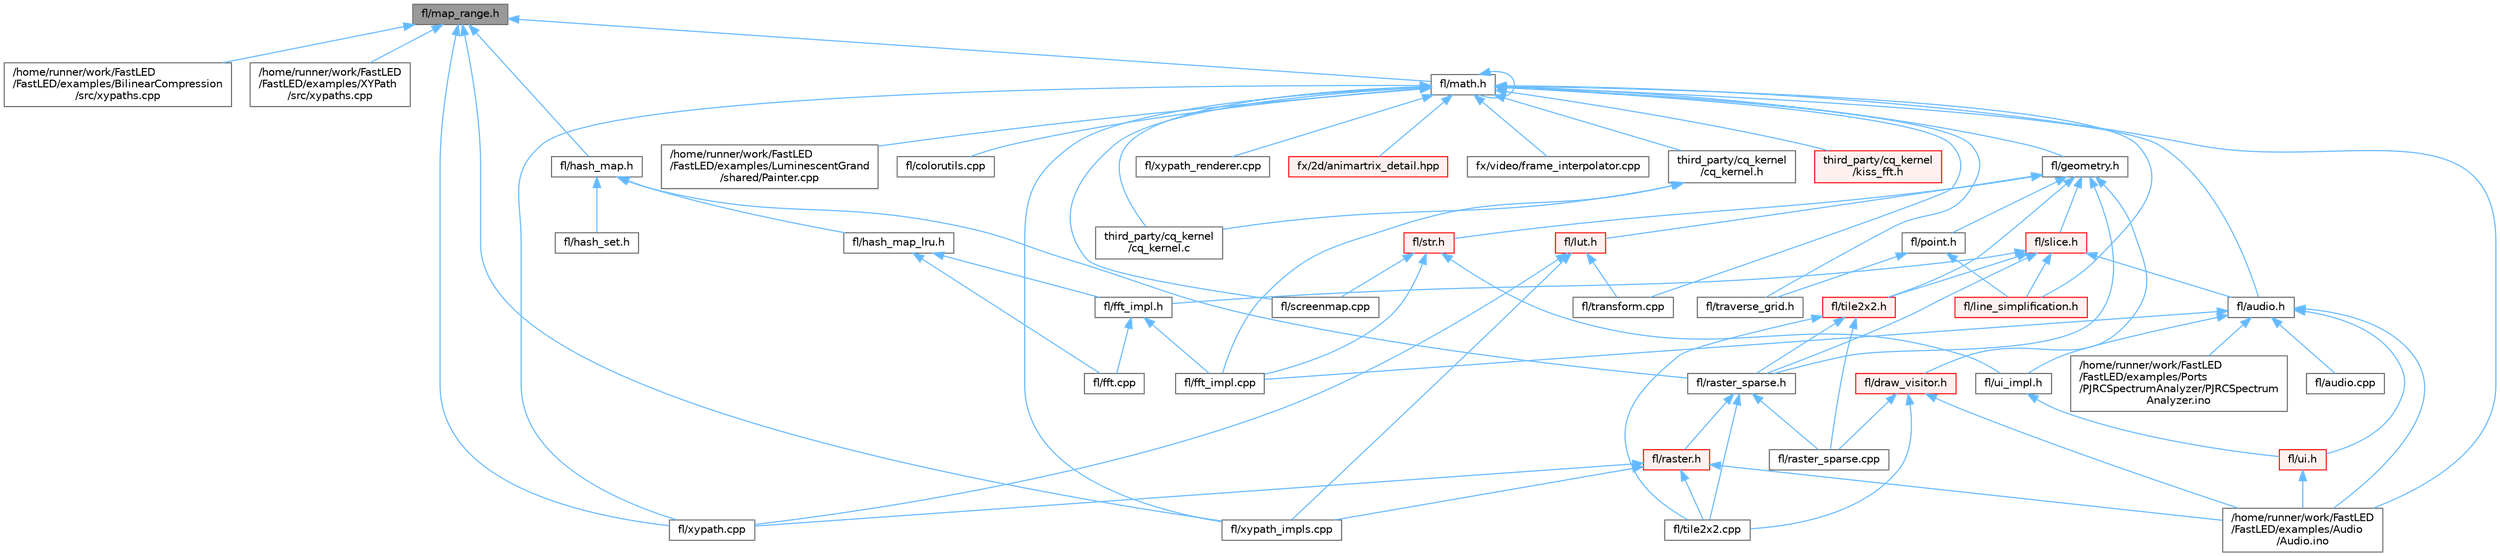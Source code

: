 digraph "fl/map_range.h"
{
 // INTERACTIVE_SVG=YES
 // LATEX_PDF_SIZE
  bgcolor="transparent";
  edge [fontname=Helvetica,fontsize=10,labelfontname=Helvetica,labelfontsize=10];
  node [fontname=Helvetica,fontsize=10,shape=box,height=0.2,width=0.4];
  Node1 [id="Node000001",label="fl/map_range.h",height=0.2,width=0.4,color="gray40", fillcolor="grey60", style="filled", fontcolor="black",tooltip=" "];
  Node1 -> Node2 [id="edge1_Node000001_Node000002",dir="back",color="steelblue1",style="solid",tooltip=" "];
  Node2 [id="Node000002",label="/home/runner/work/FastLED\l/FastLED/examples/BilinearCompression\l/src/xypaths.cpp",height=0.2,width=0.4,color="grey40", fillcolor="white", style="filled",URL="$d4/dda/_bilinear_compression_2src_2xypaths_8cpp.html",tooltip=" "];
  Node1 -> Node3 [id="edge2_Node000001_Node000003",dir="back",color="steelblue1",style="solid",tooltip=" "];
  Node3 [id="Node000003",label="/home/runner/work/FastLED\l/FastLED/examples/XYPath\l/src/xypaths.cpp",height=0.2,width=0.4,color="grey40", fillcolor="white", style="filled",URL="$d8/d55/_x_y_path_2src_2xypaths_8cpp.html",tooltip=" "];
  Node1 -> Node4 [id="edge3_Node000001_Node000004",dir="back",color="steelblue1",style="solid",tooltip=" "];
  Node4 [id="Node000004",label="fl/hash_map.h",height=0.2,width=0.4,color="grey40", fillcolor="white", style="filled",URL="$d6/d13/hash__map_8h.html",tooltip=" "];
  Node4 -> Node5 [id="edge4_Node000004_Node000005",dir="back",color="steelblue1",style="solid",tooltip=" "];
  Node5 [id="Node000005",label="fl/hash_map_lru.h",height=0.2,width=0.4,color="grey40", fillcolor="white", style="filled",URL="$dd/d0c/hash__map__lru_8h.html",tooltip=" "];
  Node5 -> Node6 [id="edge5_Node000005_Node000006",dir="back",color="steelblue1",style="solid",tooltip=" "];
  Node6 [id="Node000006",label="fl/fft.cpp",height=0.2,width=0.4,color="grey40", fillcolor="white", style="filled",URL="$db/d03/fft_8cpp.html",tooltip=" "];
  Node5 -> Node7 [id="edge6_Node000005_Node000007",dir="back",color="steelblue1",style="solid",tooltip=" "];
  Node7 [id="Node000007",label="fl/fft_impl.h",height=0.2,width=0.4,color="grey40", fillcolor="white", style="filled",URL="$df/d73/fft__impl_8h.html",tooltip=" "];
  Node7 -> Node6 [id="edge7_Node000007_Node000006",dir="back",color="steelblue1",style="solid",tooltip=" "];
  Node7 -> Node8 [id="edge8_Node000007_Node000008",dir="back",color="steelblue1",style="solid",tooltip=" "];
  Node8 [id="Node000008",label="fl/fft_impl.cpp",height=0.2,width=0.4,color="grey40", fillcolor="white", style="filled",URL="$d1/dff/fft__impl_8cpp.html",tooltip=" "];
  Node4 -> Node9 [id="edge9_Node000004_Node000009",dir="back",color="steelblue1",style="solid",tooltip=" "];
  Node9 [id="Node000009",label="fl/hash_set.h",height=0.2,width=0.4,color="grey40", fillcolor="white", style="filled",URL="$dc/de3/hash__set_8h.html",tooltip=" "];
  Node4 -> Node10 [id="edge10_Node000004_Node000010",dir="back",color="steelblue1",style="solid",tooltip=" "];
  Node10 [id="Node000010",label="fl/raster_sparse.h",height=0.2,width=0.4,color="grey40", fillcolor="white", style="filled",URL="$d4/df9/raster__sparse_8h.html",tooltip=" "];
  Node10 -> Node11 [id="edge11_Node000010_Node000011",dir="back",color="steelblue1",style="solid",tooltip=" "];
  Node11 [id="Node000011",label="fl/raster.h",height=0.2,width=0.4,color="red", fillcolor="#FFF0F0", style="filled",URL="$d1/d1e/raster_8h.html",tooltip=" "];
  Node11 -> Node12 [id="edge12_Node000011_Node000012",dir="back",color="steelblue1",style="solid",tooltip=" "];
  Node12 [id="Node000012",label="/home/runner/work/FastLED\l/FastLED/examples/Audio\l/Audio.ino",height=0.2,width=0.4,color="grey40", fillcolor="white", style="filled",URL="$dc/d5d/_audio_8ino.html",tooltip=" "];
  Node11 -> Node22 [id="edge13_Node000011_Node000022",dir="back",color="steelblue1",style="solid",tooltip=" "];
  Node22 [id="Node000022",label="fl/tile2x2.cpp",height=0.2,width=0.4,color="grey40", fillcolor="white", style="filled",URL="$db/d15/tile2x2_8cpp.html",tooltip=" "];
  Node11 -> Node23 [id="edge14_Node000011_Node000023",dir="back",color="steelblue1",style="solid",tooltip=" "];
  Node23 [id="Node000023",label="fl/xypath.cpp",height=0.2,width=0.4,color="grey40", fillcolor="white", style="filled",URL="$d4/d78/xypath_8cpp.html",tooltip=" "];
  Node11 -> Node24 [id="edge15_Node000011_Node000024",dir="back",color="steelblue1",style="solid",tooltip=" "];
  Node24 [id="Node000024",label="fl/xypath_impls.cpp",height=0.2,width=0.4,color="grey40", fillcolor="white", style="filled",URL="$d4/db1/xypath__impls_8cpp.html",tooltip=" "];
  Node10 -> Node25 [id="edge16_Node000010_Node000025",dir="back",color="steelblue1",style="solid",tooltip=" "];
  Node25 [id="Node000025",label="fl/raster_sparse.cpp",height=0.2,width=0.4,color="grey40", fillcolor="white", style="filled",URL="$d7/d58/raster__sparse_8cpp.html",tooltip=" "];
  Node10 -> Node22 [id="edge17_Node000010_Node000022",dir="back",color="steelblue1",style="solid",tooltip=" "];
  Node1 -> Node26 [id="edge18_Node000001_Node000026",dir="back",color="steelblue1",style="solid",tooltip=" "];
  Node26 [id="Node000026",label="fl/math.h",height=0.2,width=0.4,color="grey40", fillcolor="white", style="filled",URL="$df/db1/math_8h.html",tooltip=" "];
  Node26 -> Node12 [id="edge19_Node000026_Node000012",dir="back",color="steelblue1",style="solid",tooltip=" "];
  Node26 -> Node27 [id="edge20_Node000026_Node000027",dir="back",color="steelblue1",style="solid",tooltip=" "];
  Node27 [id="Node000027",label="/home/runner/work/FastLED\l/FastLED/examples/LuminescentGrand\l/shared/Painter.cpp",height=0.2,width=0.4,color="grey40", fillcolor="white", style="filled",URL="$db/d33/_painter_8cpp.html",tooltip=" "];
  Node26 -> Node28 [id="edge21_Node000026_Node000028",dir="back",color="steelblue1",style="solid",tooltip=" "];
  Node28 [id="Node000028",label="fl/audio.h",height=0.2,width=0.4,color="grey40", fillcolor="white", style="filled",URL="$da/d09/audio_8h.html",tooltip=" "];
  Node28 -> Node12 [id="edge22_Node000028_Node000012",dir="back",color="steelblue1",style="solid",tooltip=" "];
  Node28 -> Node29 [id="edge23_Node000028_Node000029",dir="back",color="steelblue1",style="solid",tooltip=" "];
  Node29 [id="Node000029",label="/home/runner/work/FastLED\l/FastLED/examples/Ports\l/PJRCSpectrumAnalyzer/PJRCSpectrum\lAnalyzer.ino",height=0.2,width=0.4,color="grey40", fillcolor="white", style="filled",URL="$d7/dfa/_p_j_r_c_spectrum_analyzer_8ino.html",tooltip="Creates an impressive LED light show to music input on the Teensy."];
  Node28 -> Node30 [id="edge24_Node000028_Node000030",dir="back",color="steelblue1",style="solid",tooltip=" "];
  Node30 [id="Node000030",label="fl/audio.cpp",height=0.2,width=0.4,color="grey40", fillcolor="white", style="filled",URL="$d1/ddc/audio_8cpp.html",tooltip=" "];
  Node28 -> Node8 [id="edge25_Node000028_Node000008",dir="back",color="steelblue1",style="solid",tooltip=" "];
  Node28 -> Node31 [id="edge26_Node000028_Node000031",dir="back",color="steelblue1",style="solid",tooltip=" "];
  Node31 [id="Node000031",label="fl/ui.h",height=0.2,width=0.4,color="red", fillcolor="#FFF0F0", style="filled",URL="$d9/d3b/ui_8h.html",tooltip=" "];
  Node31 -> Node12 [id="edge27_Node000031_Node000012",dir="back",color="steelblue1",style="solid",tooltip=" "];
  Node28 -> Node54 [id="edge28_Node000028_Node000054",dir="back",color="steelblue1",style="solid",tooltip=" "];
  Node54 [id="Node000054",label="fl/ui_impl.h",height=0.2,width=0.4,color="grey40", fillcolor="white", style="filled",URL="$d6/dc0/ui__impl_8h.html",tooltip=" "];
  Node54 -> Node31 [id="edge29_Node000054_Node000031",dir="back",color="steelblue1",style="solid",tooltip=" "];
  Node26 -> Node55 [id="edge30_Node000026_Node000055",dir="back",color="steelblue1",style="solid",tooltip=" "];
  Node55 [id="Node000055",label="fl/colorutils.cpp",height=0.2,width=0.4,color="grey40", fillcolor="white", style="filled",URL="$da/d2d/colorutils_8cpp.html",tooltip="Misc utility functions for palettes, blending, and more."];
  Node26 -> Node56 [id="edge31_Node000026_Node000056",dir="back",color="steelblue1",style="solid",tooltip=" "];
  Node56 [id="Node000056",label="fl/geometry.h",height=0.2,width=0.4,color="grey40", fillcolor="white", style="filled",URL="$d4/d67/geometry_8h.html",tooltip=" "];
  Node56 -> Node57 [id="edge32_Node000056_Node000057",dir="back",color="steelblue1",style="solid",tooltip=" "];
  Node57 [id="Node000057",label="fl/draw_visitor.h",height=0.2,width=0.4,color="red", fillcolor="#FFF0F0", style="filled",URL="$d0/d4f/draw__visitor_8h.html",tooltip=" "];
  Node57 -> Node12 [id="edge33_Node000057_Node000012",dir="back",color="steelblue1",style="solid",tooltip=" "];
  Node57 -> Node25 [id="edge34_Node000057_Node000025",dir="back",color="steelblue1",style="solid",tooltip=" "];
  Node57 -> Node22 [id="edge35_Node000057_Node000022",dir="back",color="steelblue1",style="solid",tooltip=" "];
  Node56 -> Node58 [id="edge36_Node000056_Node000058",dir="back",color="steelblue1",style="solid",tooltip=" "];
  Node58 [id="Node000058",label="fl/lut.h",height=0.2,width=0.4,color="red", fillcolor="#FFF0F0", style="filled",URL="$db/d54/lut_8h.html",tooltip=" "];
  Node58 -> Node172 [id="edge37_Node000058_Node000172",dir="back",color="steelblue1",style="solid",tooltip=" "];
  Node172 [id="Node000172",label="fl/transform.cpp",height=0.2,width=0.4,color="grey40", fillcolor="white", style="filled",URL="$d8/d8c/transform_8cpp.html",tooltip=" "];
  Node58 -> Node23 [id="edge38_Node000058_Node000023",dir="back",color="steelblue1",style="solid",tooltip=" "];
  Node58 -> Node24 [id="edge39_Node000058_Node000024",dir="back",color="steelblue1",style="solid",tooltip=" "];
  Node56 -> Node219 [id="edge40_Node000056_Node000219",dir="back",color="steelblue1",style="solid",tooltip=" "];
  Node219 [id="Node000219",label="fl/point.h",height=0.2,width=0.4,color="grey40", fillcolor="white", style="filled",URL="$d2/d91/point_8h.html",tooltip=" "];
  Node219 -> Node220 [id="edge41_Node000219_Node000220",dir="back",color="steelblue1",style="solid",tooltip=" "];
  Node220 [id="Node000220",label="fl/line_simplification.h",height=0.2,width=0.4,color="red", fillcolor="#FFF0F0", style="filled",URL="$d8/da7/line__simplification_8h.html",tooltip=" "];
  Node219 -> Node222 [id="edge42_Node000219_Node000222",dir="back",color="steelblue1",style="solid",tooltip=" "];
  Node222 [id="Node000222",label="fl/traverse_grid.h",height=0.2,width=0.4,color="grey40", fillcolor="white", style="filled",URL="$d9/d42/traverse__grid_8h.html",tooltip=" "];
  Node56 -> Node10 [id="edge43_Node000056_Node000010",dir="back",color="steelblue1",style="solid",tooltip=" "];
  Node56 -> Node223 [id="edge44_Node000056_Node000223",dir="back",color="steelblue1",style="solid",tooltip=" "];
  Node223 [id="Node000223",label="fl/slice.h",height=0.2,width=0.4,color="red", fillcolor="#FFF0F0", style="filled",URL="$d0/d48/slice_8h.html",tooltip=" "];
  Node223 -> Node28 [id="edge45_Node000223_Node000028",dir="back",color="steelblue1",style="solid",tooltip=" "];
  Node223 -> Node7 [id="edge46_Node000223_Node000007",dir="back",color="steelblue1",style="solid",tooltip=" "];
  Node223 -> Node220 [id="edge47_Node000223_Node000220",dir="back",color="steelblue1",style="solid",tooltip=" "];
  Node223 -> Node10 [id="edge48_Node000223_Node000010",dir="back",color="steelblue1",style="solid",tooltip=" "];
  Node223 -> Node196 [id="edge49_Node000223_Node000196",dir="back",color="steelblue1",style="solid",tooltip=" "];
  Node196 [id="Node000196",label="fl/tile2x2.h",height=0.2,width=0.4,color="red", fillcolor="#FFF0F0", style="filled",URL="$d2/db4/tile2x2_8h.html",tooltip=" "];
  Node196 -> Node25 [id="edge50_Node000196_Node000025",dir="back",color="steelblue1",style="solid",tooltip=" "];
  Node196 -> Node10 [id="edge51_Node000196_Node000010",dir="back",color="steelblue1",style="solid",tooltip=" "];
  Node196 -> Node22 [id="edge52_Node000196_Node000022",dir="back",color="steelblue1",style="solid",tooltip=" "];
  Node56 -> Node228 [id="edge53_Node000056_Node000228",dir="back",color="steelblue1",style="solid",tooltip=" "];
  Node228 [id="Node000228",label="fl/str.h",height=0.2,width=0.4,color="red", fillcolor="#FFF0F0", style="filled",URL="$d1/d93/str_8h.html",tooltip=" "];
  Node228 -> Node8 [id="edge54_Node000228_Node000008",dir="back",color="steelblue1",style="solid",tooltip=" "];
  Node228 -> Node170 [id="edge55_Node000228_Node000170",dir="back",color="steelblue1",style="solid",tooltip=" "];
  Node170 [id="Node000170",label="fl/screenmap.cpp",height=0.2,width=0.4,color="grey40", fillcolor="white", style="filled",URL="$d9/d6f/screenmap_8cpp.html",tooltip=" "];
  Node228 -> Node54 [id="edge56_Node000228_Node000054",dir="back",color="steelblue1",style="solid",tooltip=" "];
  Node56 -> Node196 [id="edge57_Node000056_Node000196",dir="back",color="steelblue1",style="solid",tooltip=" "];
  Node26 -> Node220 [id="edge58_Node000026_Node000220",dir="back",color="steelblue1",style="solid",tooltip=" "];
  Node26 -> Node26 [id="edge59_Node000026_Node000026",dir="back",color="steelblue1",style="solid",tooltip=" "];
  Node26 -> Node170 [id="edge60_Node000026_Node000170",dir="back",color="steelblue1",style="solid",tooltip=" "];
  Node26 -> Node172 [id="edge61_Node000026_Node000172",dir="back",color="steelblue1",style="solid",tooltip=" "];
  Node26 -> Node222 [id="edge62_Node000026_Node000222",dir="back",color="steelblue1",style="solid",tooltip=" "];
  Node26 -> Node23 [id="edge63_Node000026_Node000023",dir="back",color="steelblue1",style="solid",tooltip=" "];
  Node26 -> Node24 [id="edge64_Node000026_Node000024",dir="back",color="steelblue1",style="solid",tooltip=" "];
  Node26 -> Node177 [id="edge65_Node000026_Node000177",dir="back",color="steelblue1",style="solid",tooltip=" "];
  Node177 [id="Node000177",label="fl/xypath_renderer.cpp",height=0.2,width=0.4,color="grey40", fillcolor="white", style="filled",URL="$d2/d31/xypath__renderer_8cpp.html",tooltip=" "];
  Node26 -> Node246 [id="edge66_Node000026_Node000246",dir="back",color="steelblue1",style="solid",tooltip=" "];
  Node246 [id="Node000246",label="fx/2d/animartrix_detail.hpp",height=0.2,width=0.4,color="red", fillcolor="#FFF0F0", style="filled",URL="$d3/d3b/animartrix__detail_8hpp.html",tooltip=" "];
  Node26 -> Node210 [id="edge67_Node000026_Node000210",dir="back",color="steelblue1",style="solid",tooltip=" "];
  Node210 [id="Node000210",label="fx/video/frame_interpolator.cpp",height=0.2,width=0.4,color="grey40", fillcolor="white", style="filled",URL="$d5/da4/frame__interpolator_8cpp.html",tooltip=" "];
  Node26 -> Node251 [id="edge68_Node000026_Node000251",dir="back",color="steelblue1",style="solid",tooltip=" "];
  Node251 [id="Node000251",label="third_party/cq_kernel\l/cq_kernel.c",height=0.2,width=0.4,color="grey40", fillcolor="white", style="filled",URL="$d9/dc9/cq__kernel_8c.html",tooltip=" "];
  Node26 -> Node250 [id="edge69_Node000026_Node000250",dir="back",color="steelblue1",style="solid",tooltip=" "];
  Node250 [id="Node000250",label="third_party/cq_kernel\l/cq_kernel.h",height=0.2,width=0.4,color="grey40", fillcolor="white", style="filled",URL="$d1/dda/cq__kernel_8h.html",tooltip=" "];
  Node250 -> Node8 [id="edge70_Node000250_Node000008",dir="back",color="steelblue1",style="solid",tooltip=" "];
  Node250 -> Node251 [id="edge71_Node000250_Node000251",dir="back",color="steelblue1",style="solid",tooltip=" "];
  Node26 -> Node248 [id="edge72_Node000026_Node000248",dir="back",color="steelblue1",style="solid",tooltip=" "];
  Node248 [id="Node000248",label="third_party/cq_kernel\l/kiss_fft.h",height=0.2,width=0.4,color="red", fillcolor="#FFF0F0", style="filled",URL="$d0/dc9/kiss__fft_8h.html",tooltip=" "];
  Node1 -> Node23 [id="edge73_Node000001_Node000023",dir="back",color="steelblue1",style="solid",tooltip=" "];
  Node1 -> Node24 [id="edge74_Node000001_Node000024",dir="back",color="steelblue1",style="solid",tooltip=" "];
}
